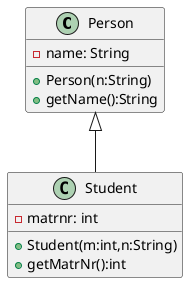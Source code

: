 @startuml

Person <|-- Student

class Person {
    - name: String
    
    
    + Person(n:String)
    + getName():String
}

class Student {
    - matrnr: int

    + Student(m:int,n:String)
    + getMatrNr():int
}

@enduml